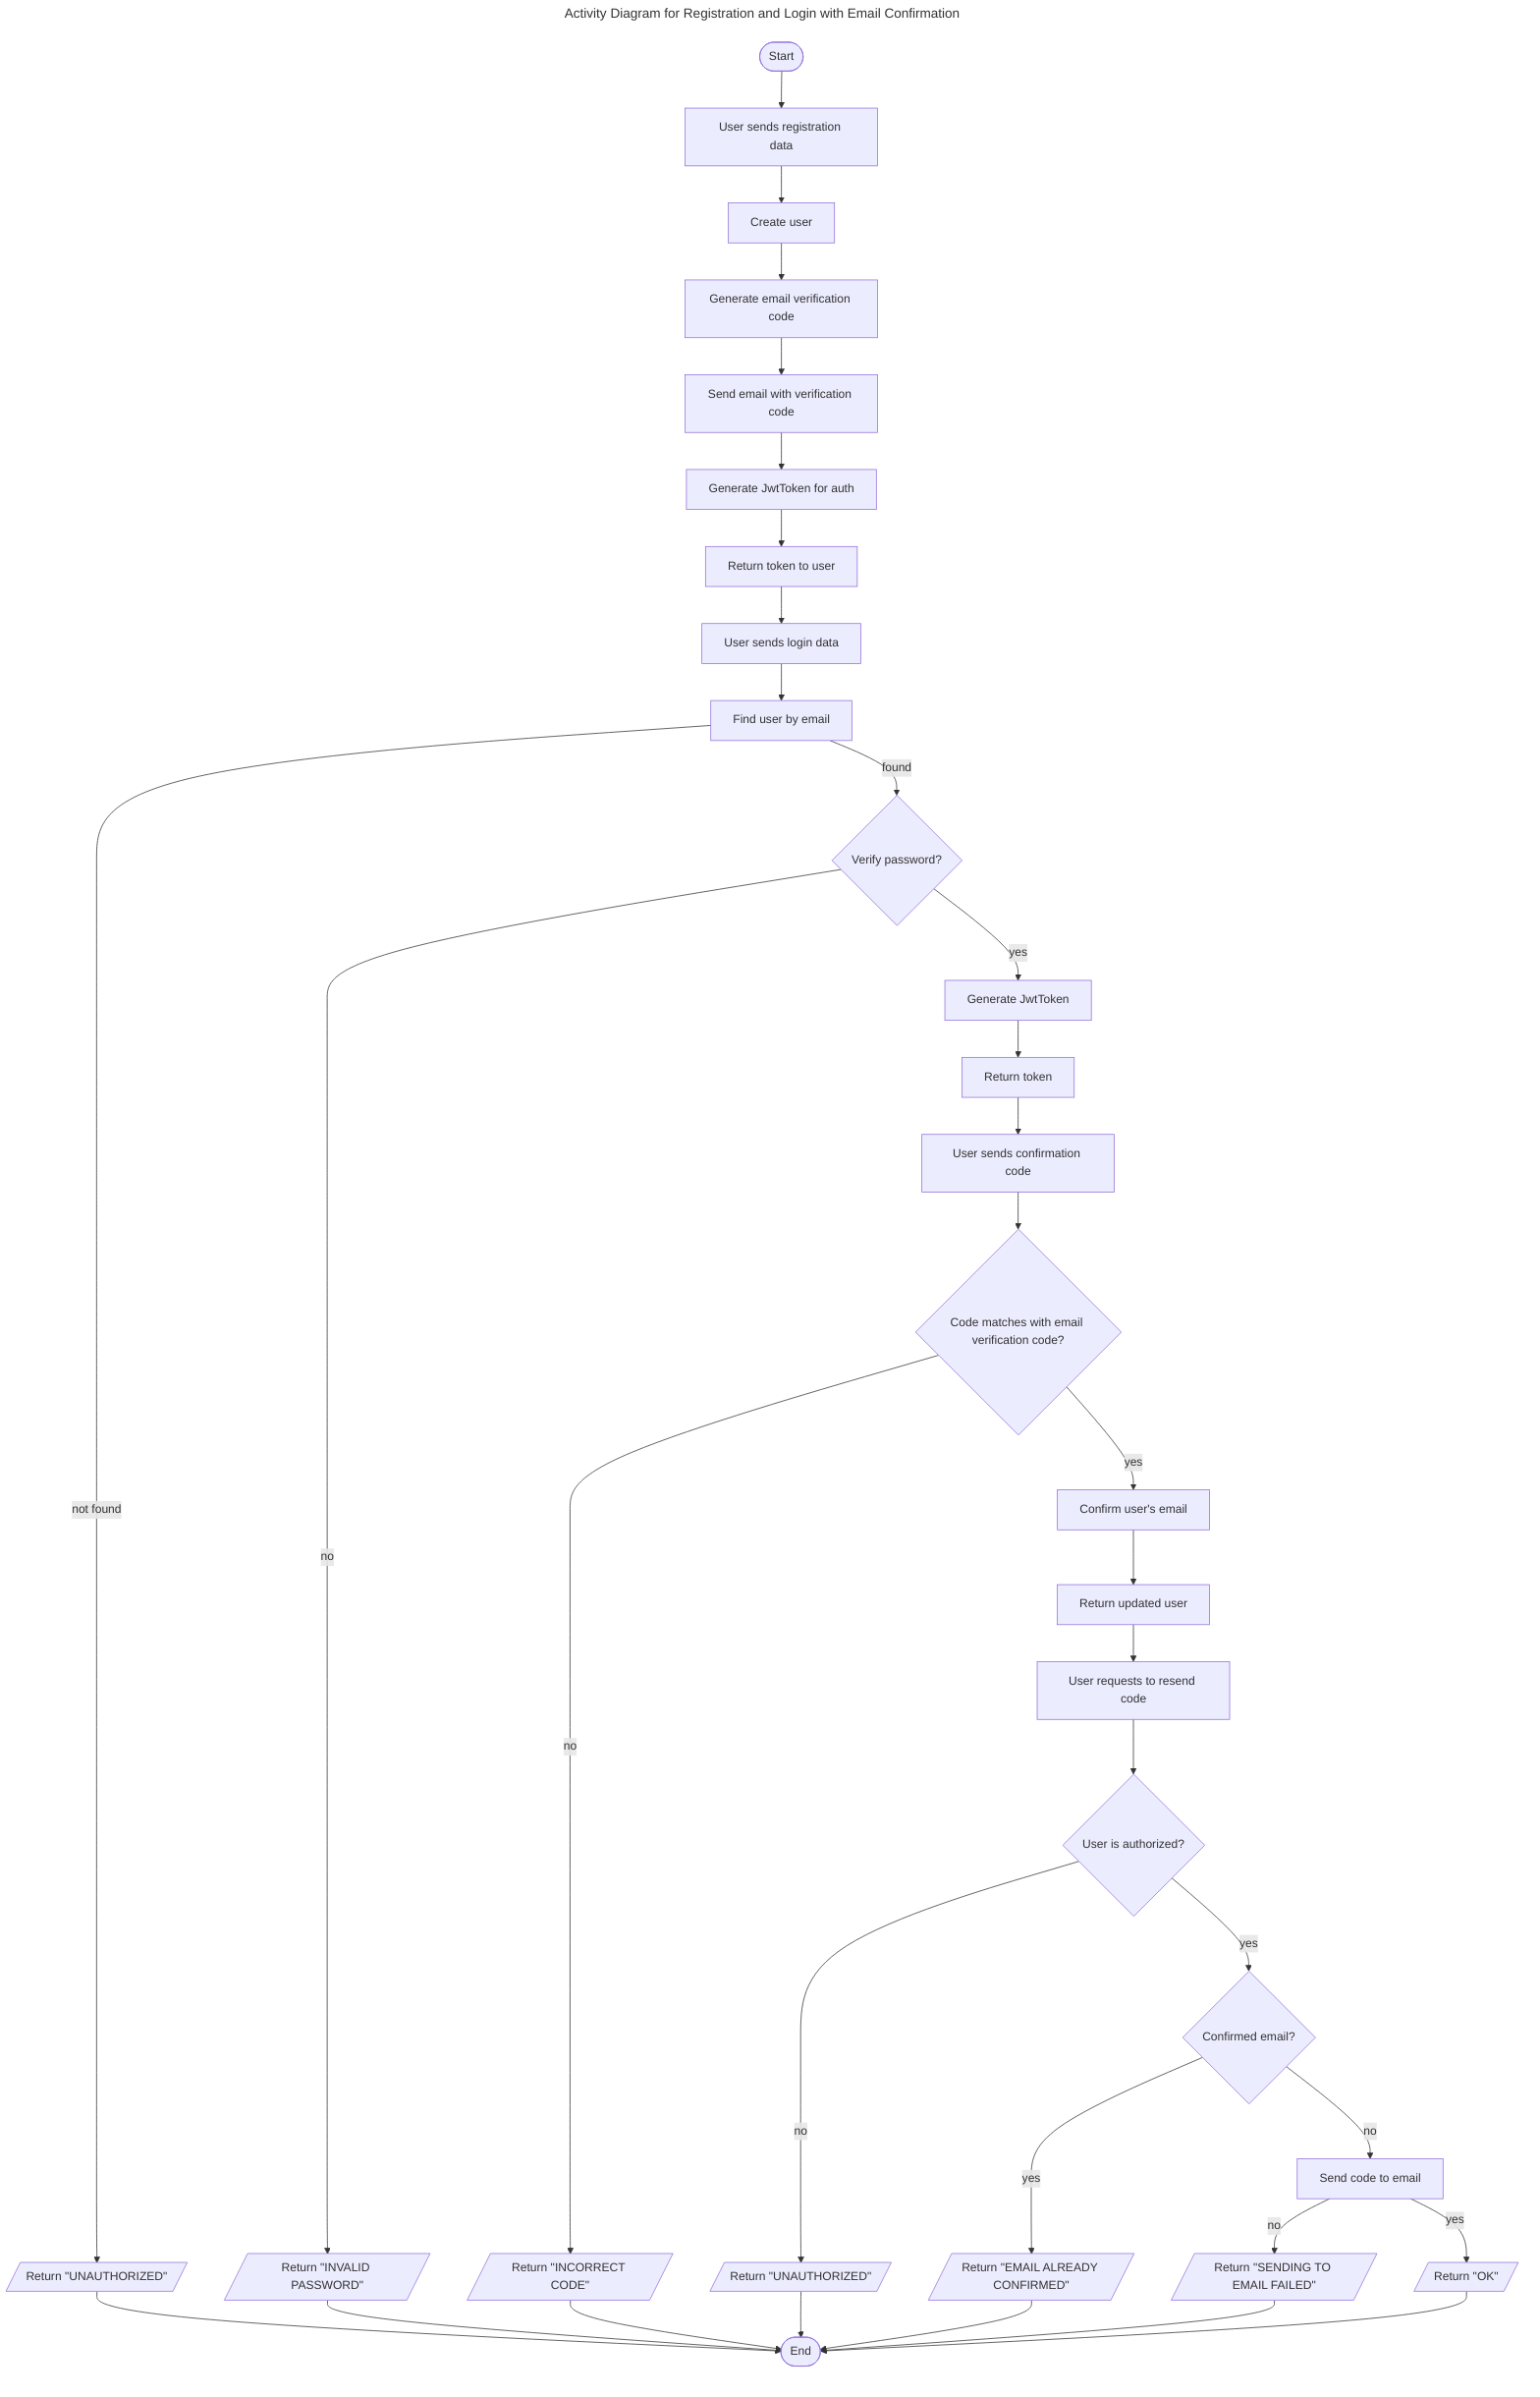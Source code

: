 ---
title: Activity Diagram for Registration and Login with Email Confirmation
---

flowchart TD
    Start([Start])
    
    %% Registration
    RegReq[User sends registration data]
    CreateUser[Create user]
    GenerateCode[Generate email verification code]
    SendEmail[Send email with verification code]
    GenerateRegToken[Generate JwtToken for auth]
    RegSuccess[Return token to user]
    
    %% Login
    LoginReq[User sends login data]
    FindUser[Find user by email]
    UserNotFound[/Return "UNAUTHORIZED"/]
    VerifyPassword{Verify password?}
    PasswordFail[/Return "INVALID PASSWORD"/]
    GenerateLoginToken[Generate JwtToken]
    ReturnLoginData[Return token]
    
    %% Confirm Email
    ConfirmEmailReq[User sends confirmation code]
    CheckCode{Code matches with email verification code?}
    CodeFail[/Return "INCORRECT CODE"/]
    UpdateConfirmEmail[Confirm user's email]
    ConfirmEmailSuccess[Return updated user]
    
    %% Send code again
    SendCodeReq[User requests to resend code]
    CheckUserAuth{User is authorized?}
    Unauthorized[/Return "UNAUTHORIZED"/]
    CheckAlreadyConfirmed{Confirmed email?}
    AlreadyConfirmed[/Return "EMAIL ALREADY CONFIRMED"/]
    SendCode[Send code to email]
    SendCodeFail[/Return "SENDING TO EMAIL FAILED"/]
    SendCodeSuccess[/Return "OK"/]
    
    End([End])

    Start --> RegReq
    RegReq --> CreateUser
    CreateUser --> GenerateCode
    GenerateCode --> SendEmail
    SendEmail --> GenerateRegToken
    GenerateRegToken --> RegSuccess
    RegSuccess --> LoginReq
    
    LoginReq --> FindUser
    FindUser -- not found --> UserNotFound
    FindUser -- found --> VerifyPassword
    VerifyPassword -- no --> PasswordFail
    VerifyPassword -- yes --> GenerateLoginToken
    GenerateLoginToken --> ReturnLoginData
    ReturnLoginData --> ConfirmEmailReq
    
    ConfirmEmailReq --> CheckCode
    CheckCode -- no --> CodeFail
    CheckCode -- yes --> UpdateConfirmEmail
    UpdateConfirmEmail --> ConfirmEmailSuccess
    ConfirmEmailSuccess --> SendCodeReq
    
    SendCodeReq --> CheckUserAuth
    CheckUserAuth -- no --> Unauthorized
    CheckUserAuth -- yes --> CheckAlreadyConfirmed
    CheckAlreadyConfirmed -- yes --> AlreadyConfirmed
    CheckAlreadyConfirmed -- no --> SendCode
    SendCode -- no --> SendCodeFail
    SendCode -- yes --> SendCodeSuccess
    SendCodeSuccess --> End

    UserNotFound --> End
    PasswordFail --> End
    CodeFail --> End
    Unauthorized --> End
    AlreadyConfirmed --> End
    SendCodeFail --> End